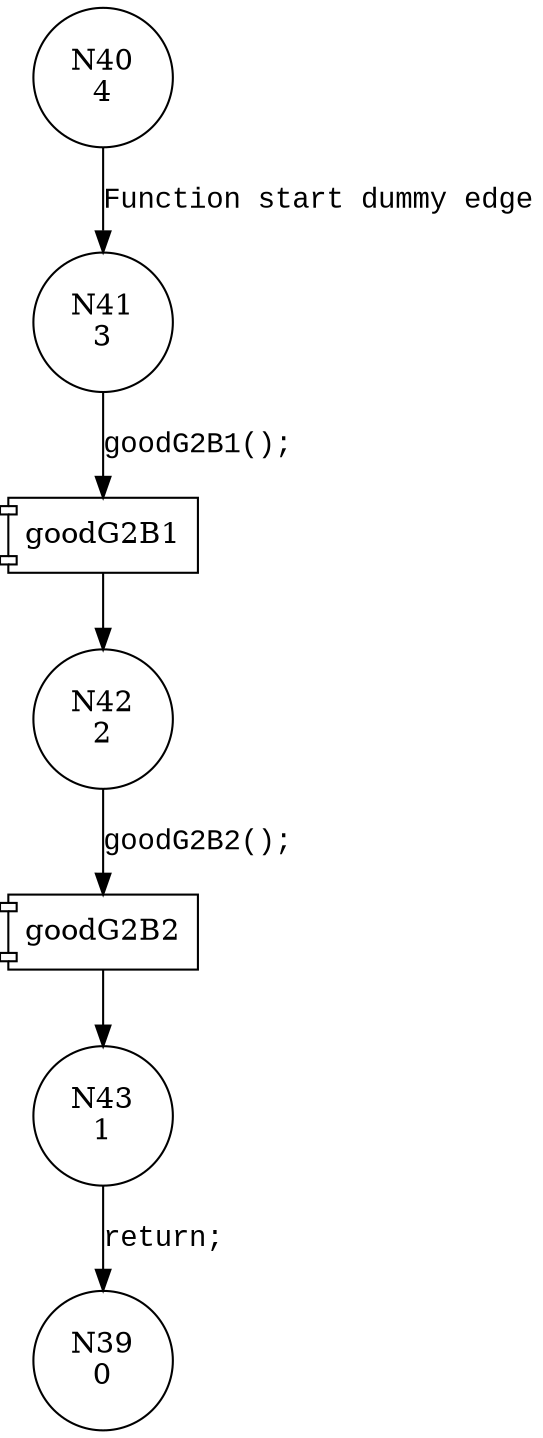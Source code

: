 digraph CWE124_Buffer_Underwrite__char_alloca_memmove_09_good {
41 [shape="circle" label="N41\n3"]
42 [shape="circle" label="N42\n2"]
43 [shape="circle" label="N43\n1"]
40 [shape="circle" label="N40\n4"]
39 [shape="circle" label="N39\n0"]
100027 [shape="component" label="goodG2B1"]
41 -> 100027 [label="goodG2B1();" fontname="Courier New"]
100027 -> 42 [label="" fontname="Courier New"]
100028 [shape="component" label="goodG2B2"]
42 -> 100028 [label="goodG2B2();" fontname="Courier New"]
100028 -> 43 [label="" fontname="Courier New"]
40 -> 41 [label="Function start dummy edge" fontname="Courier New"]
43 -> 39 [label="return;" fontname="Courier New"]
}